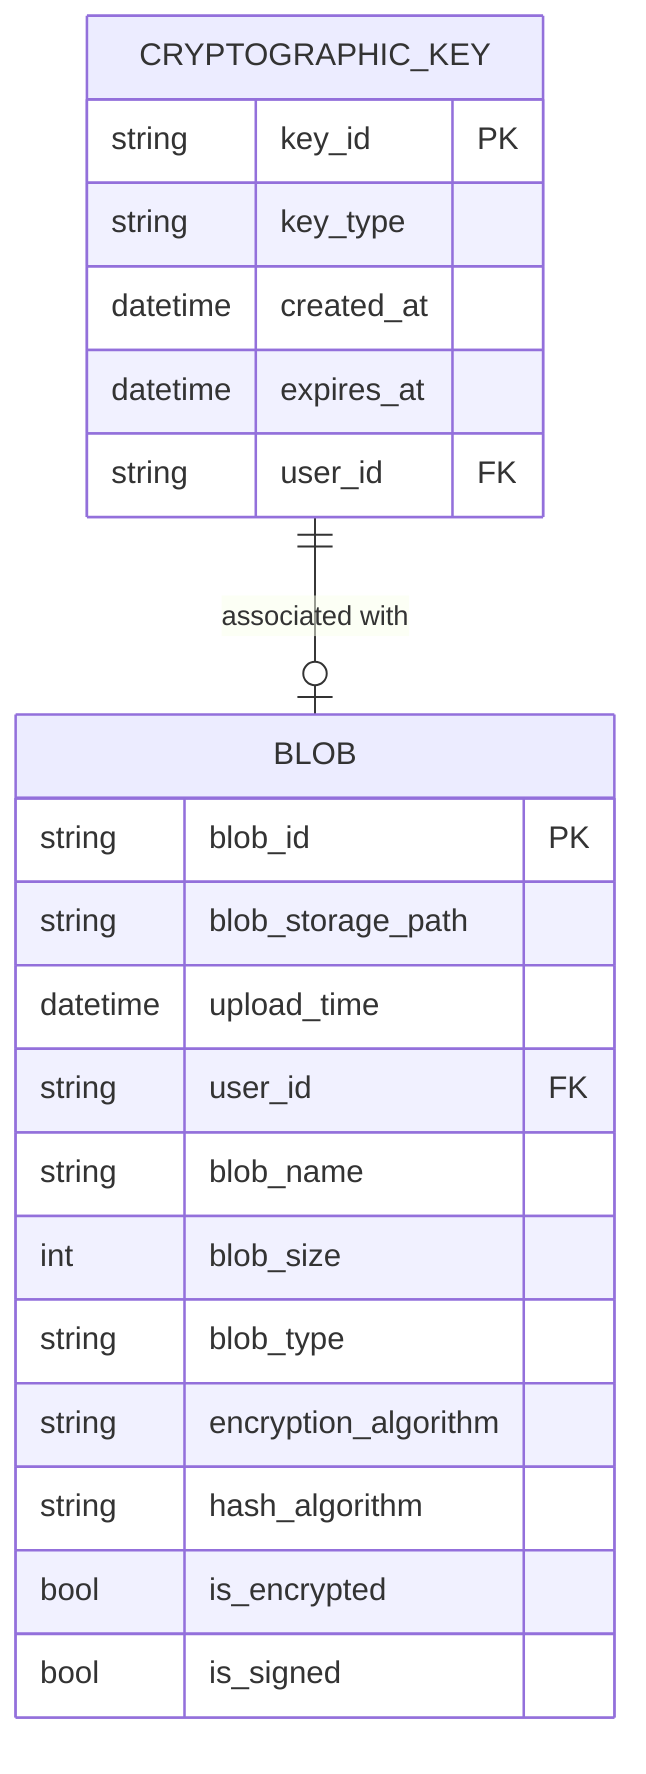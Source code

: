 erDiagram
    CRYPTOGRAPHIC_KEY {
        string key_id PK
        string key_type
        datetime created_at
        datetime expires_at
        string user_id FK
    }

    BLOB {
        string blob_id PK
        string blob_storage_path
        datetime upload_time
        string user_id FK
        string blob_name
        int blob_size
        string blob_type
        string encryption_algorithm
        string hash_algorithm
        bool is_encrypted
        bool is_signed
    }

    CRYPTOGRAPHIC_KEY ||--o| BLOB : "associated with"